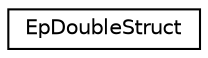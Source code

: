 digraph "Graphical Class Hierarchy"
{
  edge [fontname="Helvetica",fontsize="10",labelfontname="Helvetica",labelfontsize="10"];
  node [fontname="Helvetica",fontsize="10",shape=record];
  rankdir="LR";
  Node1 [label="EpDoubleStruct",height=0.2,width=0.4,color="black", fillcolor="white", style="filled",URL="$structEpDoubleStruct.html",tooltip="Extended precision double to keep very large value. "];
}

